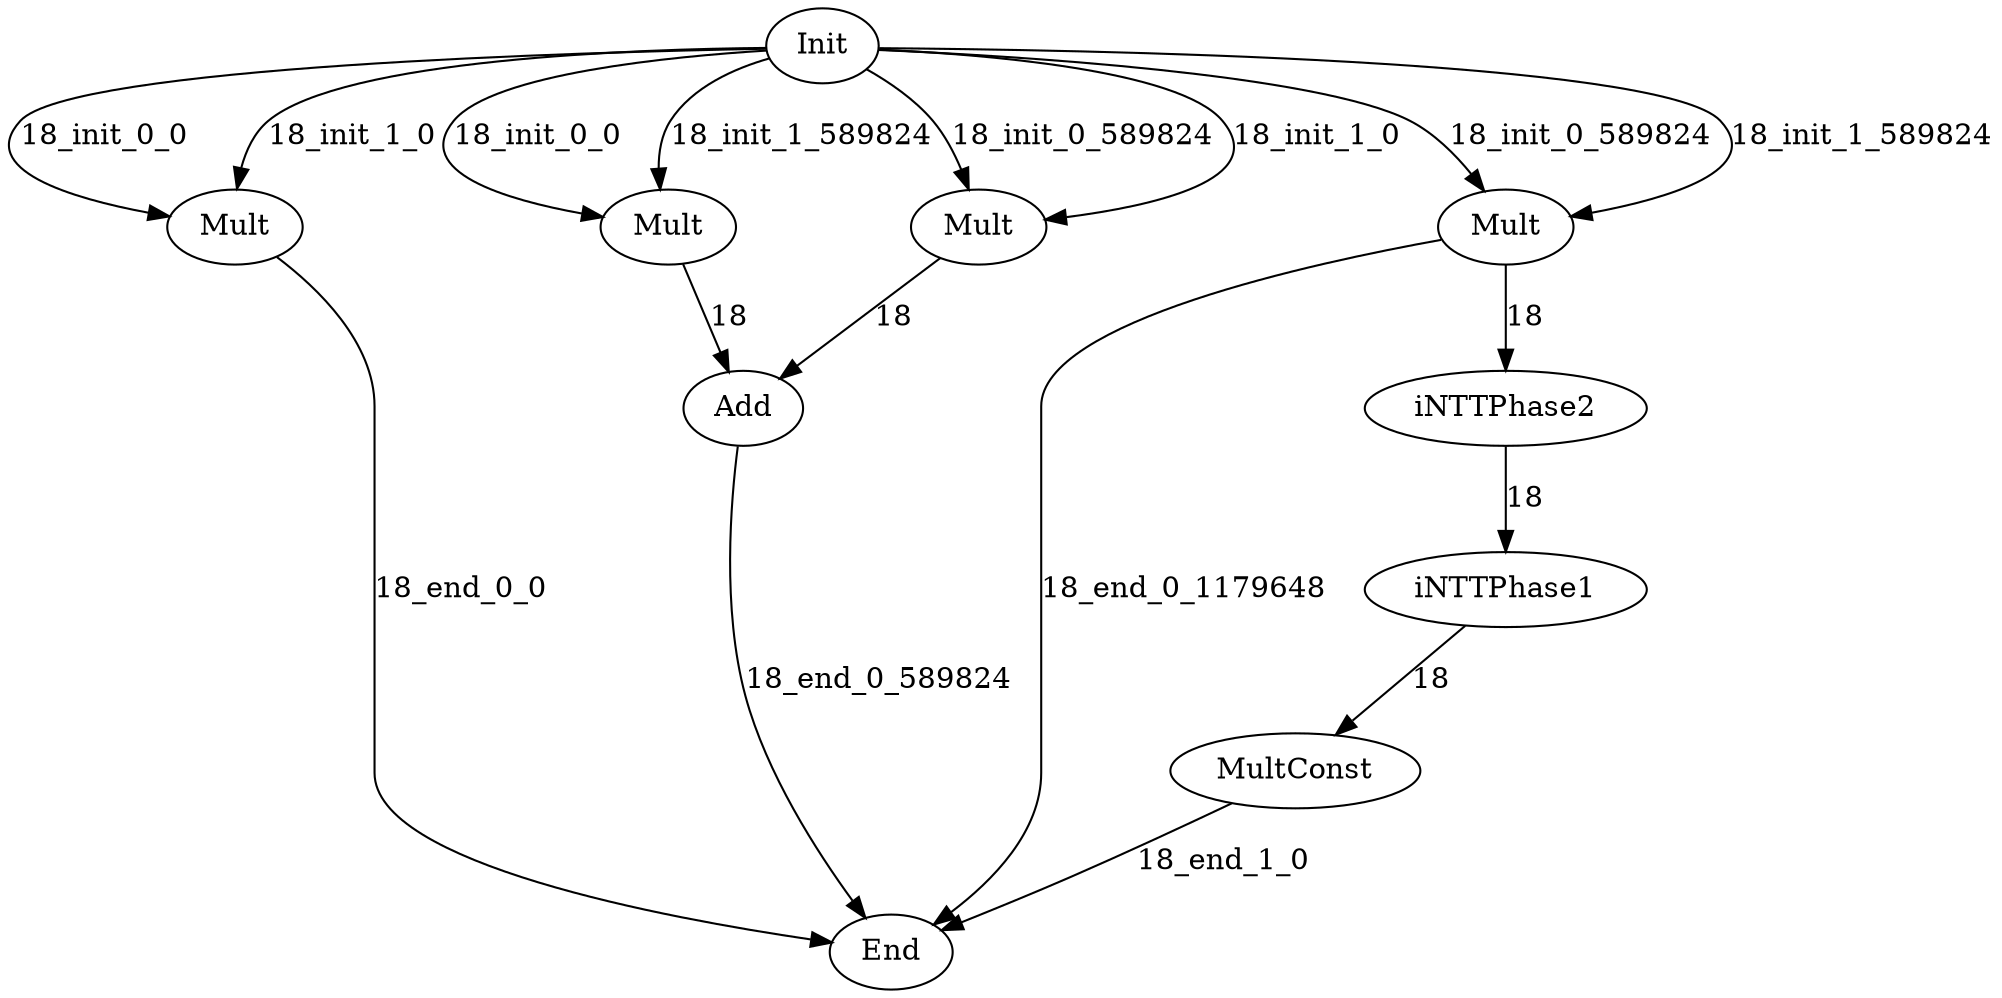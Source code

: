 digraph {
	graph [bb="0,0,952.78,471"];
	node [label="\N"];
	init	[height=0.5,
		label=Init,
		pos="390.78,453",
		width=0.75];
	MultAxAx	[height=0.5,
		label=Mult,
		pos="108.78,366",
		width=0.9027];
	init -> MultAxAx	[label="18_init_0_0",
		lp="46.28,409.5",
		pos="e,77.325,371.13 363.59,451.6 279.81,450.08 29.852,443.36 5.78,417 -15.661,393.52 29.907,379.86 67.115,372.92"];
	init -> MultAxAx	[label="18_init_1_0",
		lp="165.28,409.5",
		pos="e,109.76,384.42 363.75,452 303.48,451.45 160.62,446.94 124.78,417 118.02,411.35 114.08,402.84 111.8,394.43"];
	MultAxBx	[height=0.5,
		label=Mult,
		pos="316.78,366",
		width=0.9027];
	init -> MultAxBx	[label="18_init_0_0",
		lp="254.28,409.5",
		pos="e,285.41,370.83 363.91,450.72 319.17,447.96 232.47,439.75 213.78,417 193.65,392.5 238.59,379.12 275.33,372.51"];
	init -> MultAxBx	[label="18_init_1_589824",
		lp="380.78,409.5",
		pos="e,312.89,384.05 365.24,446.94 348.67,442.21 328.28,433.31 317.78,417 313.47,410.3 312.12,401.98 312.16,394.06"];
	MultBxAx	[height=0.5,
		label=Mult,
		pos="465.78,366",
		width=0.9027];
	init -> MultBxAx	[label="18_init_0_589824",
		lp="515.78,409.5",
		pos="e,460.98,384.09 412.01,441.72 422.66,435.71 435.11,427.28 443.78,417 449.52,410.2 454.01,401.66 457.39,393.58"];
	init -> MultBxAx	[label="18_init_1_0",
		lp="628.28,409.5",
		pos="e,497.68,369.57 418,451.17 465.88,449.06 562.11,441.78 582.78,417 606.24,388.87 550.22,376.2 507.84,370.77"];
	MultBxBx	[height=0.5,
		label=Mult,
		pos="718.78,366",
		width=0.9027];
	init -> MultBxBx	[label="18_init_0_589824",
		lp="754.78,409.5",
		pos="e,708.4,383.36 417.67,451.01 479.25,448.37 628.58,439.74 672.78,417 684.3,411.07 694.4,401.03 702.18,391.49"];
	init -> MultBxBx	[label="18_init_1_589824",
		lp="889.78,409.5",
		pos="e,749.94,371.11 417.98,451.88 508.35,451.2 794.39,446.7 821.78,417 843.4,393.56 797.48,379.86 760.17,372.9"];
	end	[height=0.5,
		label=End,
		pos="423.78,18",
		width=0.81243];
	MultAxAx -> end	[label="18_end_0_0",
		lp="217.28,192",
		pos="e,395.33,22.614 128.88,351.62 148.62,336.71 175.78,310.63 175.78,280 175.78,280 175.78,280 175.78,104 175.78,60.275 315.48,34.304 \
385.18,24.067"];
	AddAxBx	[height=0.5,
		label=Add,
		pos="352.78,279",
		width=0.79437];
	AddAxBx -> end	[label="18_end_0_589824",
		lp="417.78,148.5",
		pos="e,411.4,34.39 350.15,260.75 346.74,234.4 342.48,182.79 353.78,141 363.84,103.79 388.11,66.091 405.23,42.646"];
	MultAxBx -> AddAxBx	[label=18,
		lp="347.28,322.5",
		pos="e,345.8,296.47 323.89,348.21 329,336.14 335.99,319.64 341.81,305.89"];
	MultBxAx -> AddAxBx	[label=18,
		lp="425.28,322.5",
		pos="e,370.43,293.28 447.37,351.15 428.68,337.1 399.59,315.21 378.6,299.42"];
	MultBxBx -> end	[label="18_end_0_1179648",
		lp="564.28,192",
		pos="e,444.22,31.227 687.77,359.87 626.5,348.86 495.78,320.6 495.78,280 495.78,280 495.78,280 495.78,104 495.78,75.909 472.6,52.332 452.55,\
37.189"];
	iNTTP2	[height=0.5,
		label=iNTTPhase2,
		pos="718.78,279",
		width=1.8776];
	MultBxBx -> iNTTP2	[label=18,
		lp="728.28,322.5",
		pos="e,718.78,297.18 718.78,347.8 718.78,336.16 718.78,320.55 718.78,307.24"];
	ScaleForBConv	[height=0.5,
		label=MultConst,
		pos="617.78,105",
		width=1.661];
	ScaleForBConv -> end	[label="18_end_1_0",
		lp="583.28,61.5",
		pos="e,448,28.505 587.23,89.389 565.7,79.206 536.12,65.449 509.78,54 492.64,46.55 473.39,38.669 457.45,32.276"];
	iNTT1	[height=0.5,
		label=iNTTPhase1,
		pos="718.78,192",
		width=1.8776];
	iNTT1 -> ScaleForBConv	[label=18,
		lp="683.28,148.5",
		pos="e,637.19,122.34 699.31,174.61 683.94,161.68 662.31,143.47 645.19,129.07"];
	iNTTP2 -> iNTT1	[label=18,
		lp="728.28,235.5",
		pos="e,718.78,210.18 718.78,260.8 718.78,249.16 718.78,233.55 718.78,220.24"];
}
